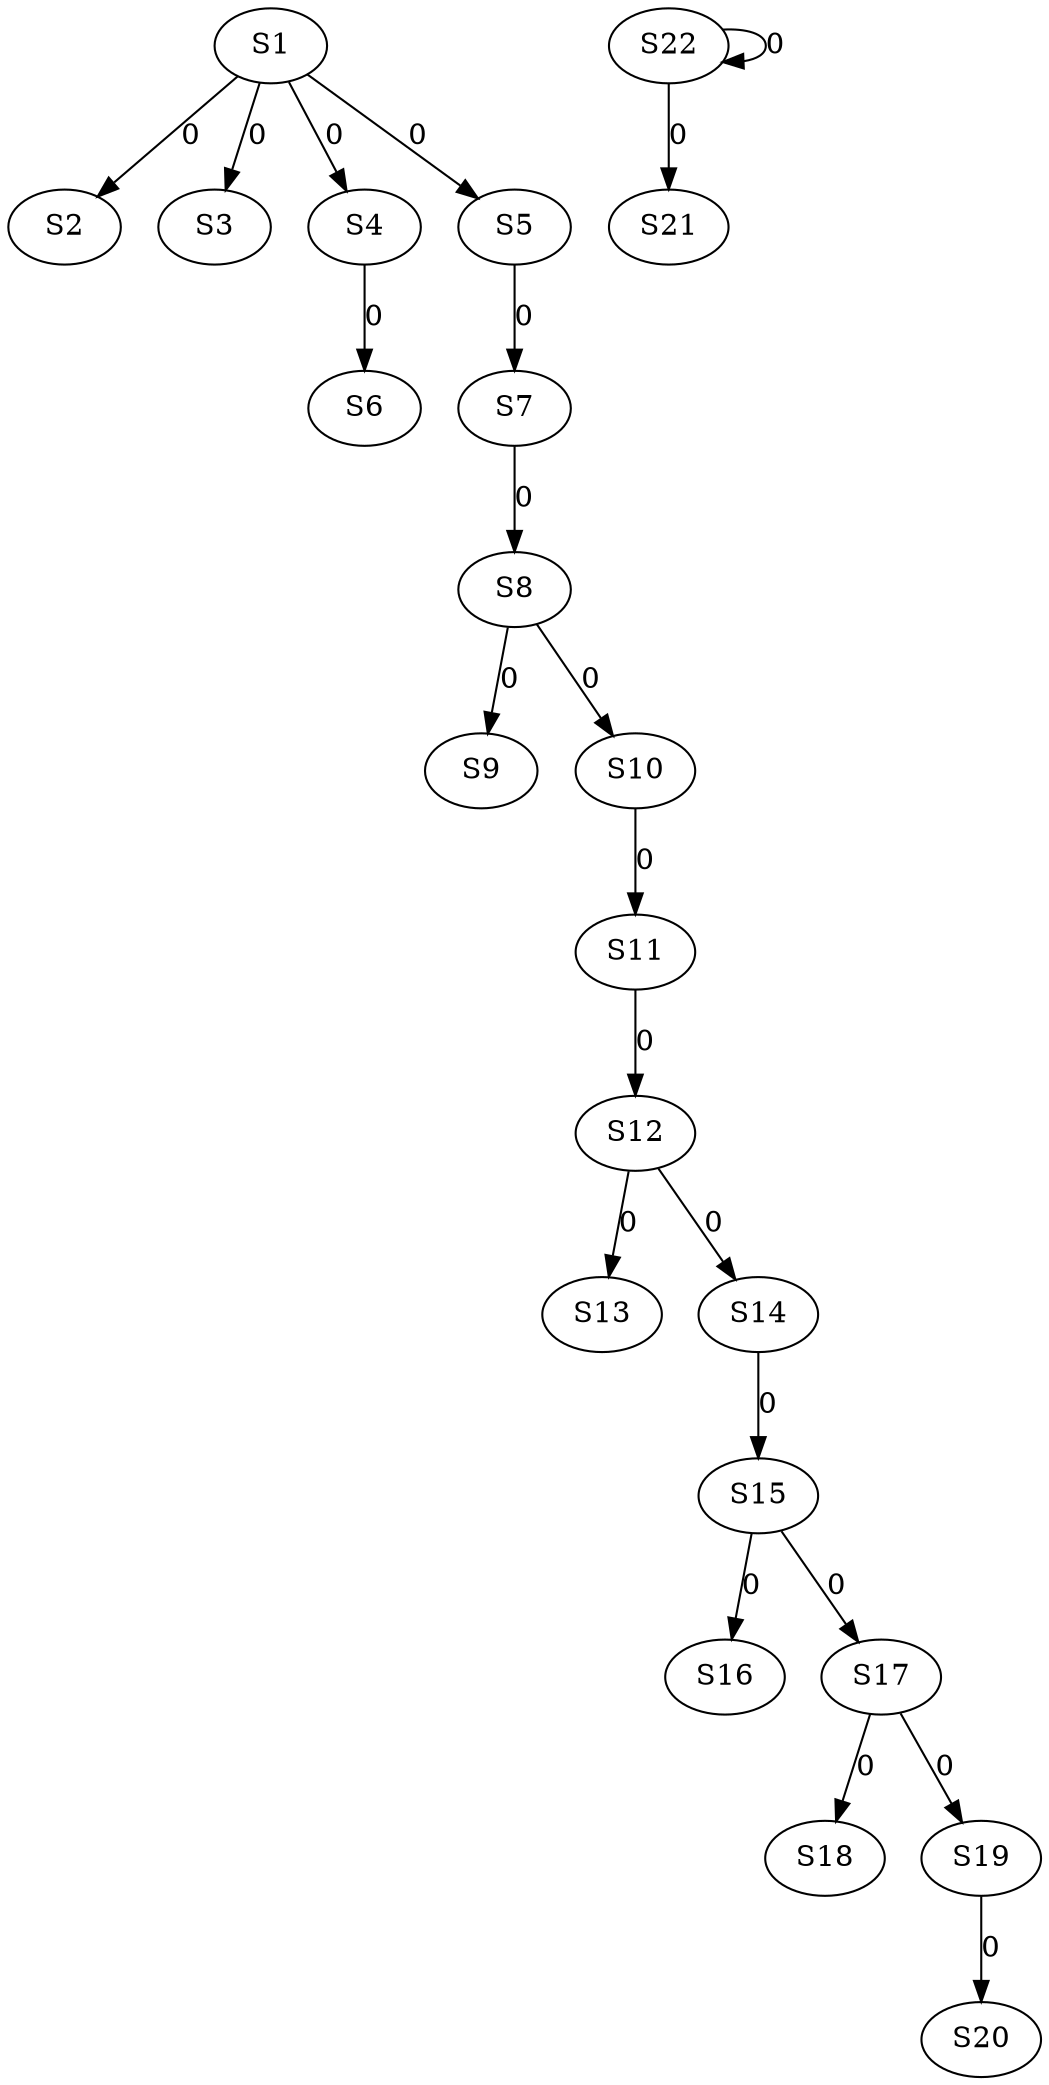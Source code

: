 strict digraph {
	S1 -> S2 [ label = 0 ];
	S1 -> S3 [ label = 0 ];
	S1 -> S4 [ label = 0 ];
	S1 -> S5 [ label = 0 ];
	S4 -> S6 [ label = 0 ];
	S5 -> S7 [ label = 0 ];
	S7 -> S8 [ label = 0 ];
	S8 -> S9 [ label = 0 ];
	S8 -> S10 [ label = 0 ];
	S10 -> S11 [ label = 0 ];
	S11 -> S12 [ label = 0 ];
	S12 -> S13 [ label = 0 ];
	S12 -> S14 [ label = 0 ];
	S14 -> S15 [ label = 0 ];
	S15 -> S16 [ label = 0 ];
	S15 -> S17 [ label = 0 ];
	S17 -> S18 [ label = 0 ];
	S17 -> S19 [ label = 0 ];
	S19 -> S20 [ label = 0 ];
	S22 -> S21 [ label = 0 ];
	S22 -> S22 [ label = 0 ];
}